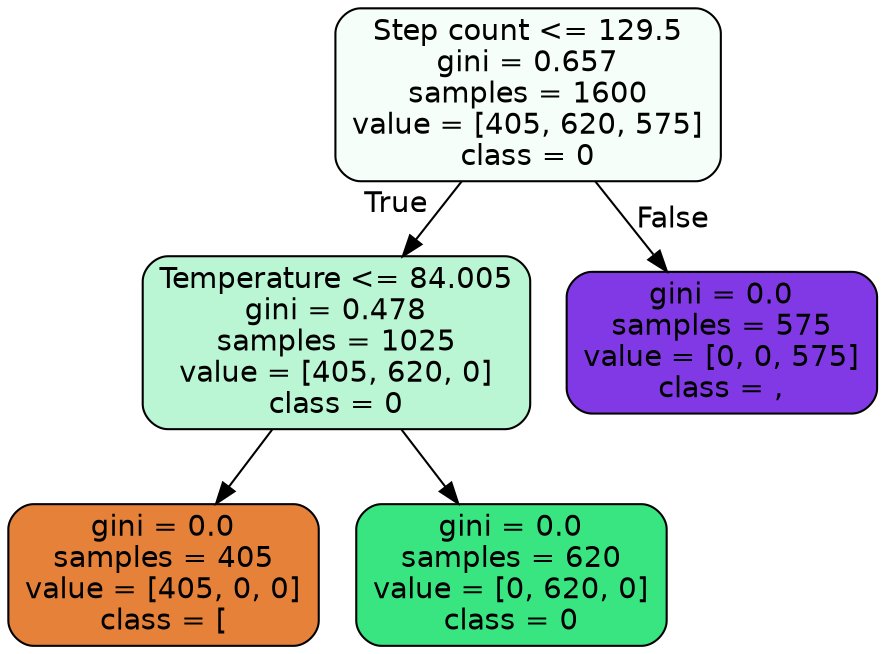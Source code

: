 digraph Tree {
node [shape=box, style="filled, rounded", color="black", fontname=helvetica] ;
edge [fontname=helvetica] ;
0 [label="Step count <= 129.5\ngini = 0.657\nsamples = 1600\nvalue = [405, 620, 575]\nclass = 0", fillcolor="#f6fef9"] ;
1 [label="Temperature <= 84.005\ngini = 0.478\nsamples = 1025\nvalue = [405, 620, 0]\nclass = 0", fillcolor="#baf6d3"] ;
0 -> 1 [labeldistance=2.5, labelangle=45, headlabel="True"] ;
2 [label="gini = 0.0\nsamples = 405\nvalue = [405, 0, 0]\nclass = [", fillcolor="#e58139"] ;
1 -> 2 ;
3 [label="gini = 0.0\nsamples = 620\nvalue = [0, 620, 0]\nclass = 0", fillcolor="#39e581"] ;
1 -> 3 ;
4 [label="gini = 0.0\nsamples = 575\nvalue = [0, 0, 575]\nclass = ,", fillcolor="#8139e5"] ;
0 -> 4 [labeldistance=2.5, labelangle=-45, headlabel="False"] ;
}
